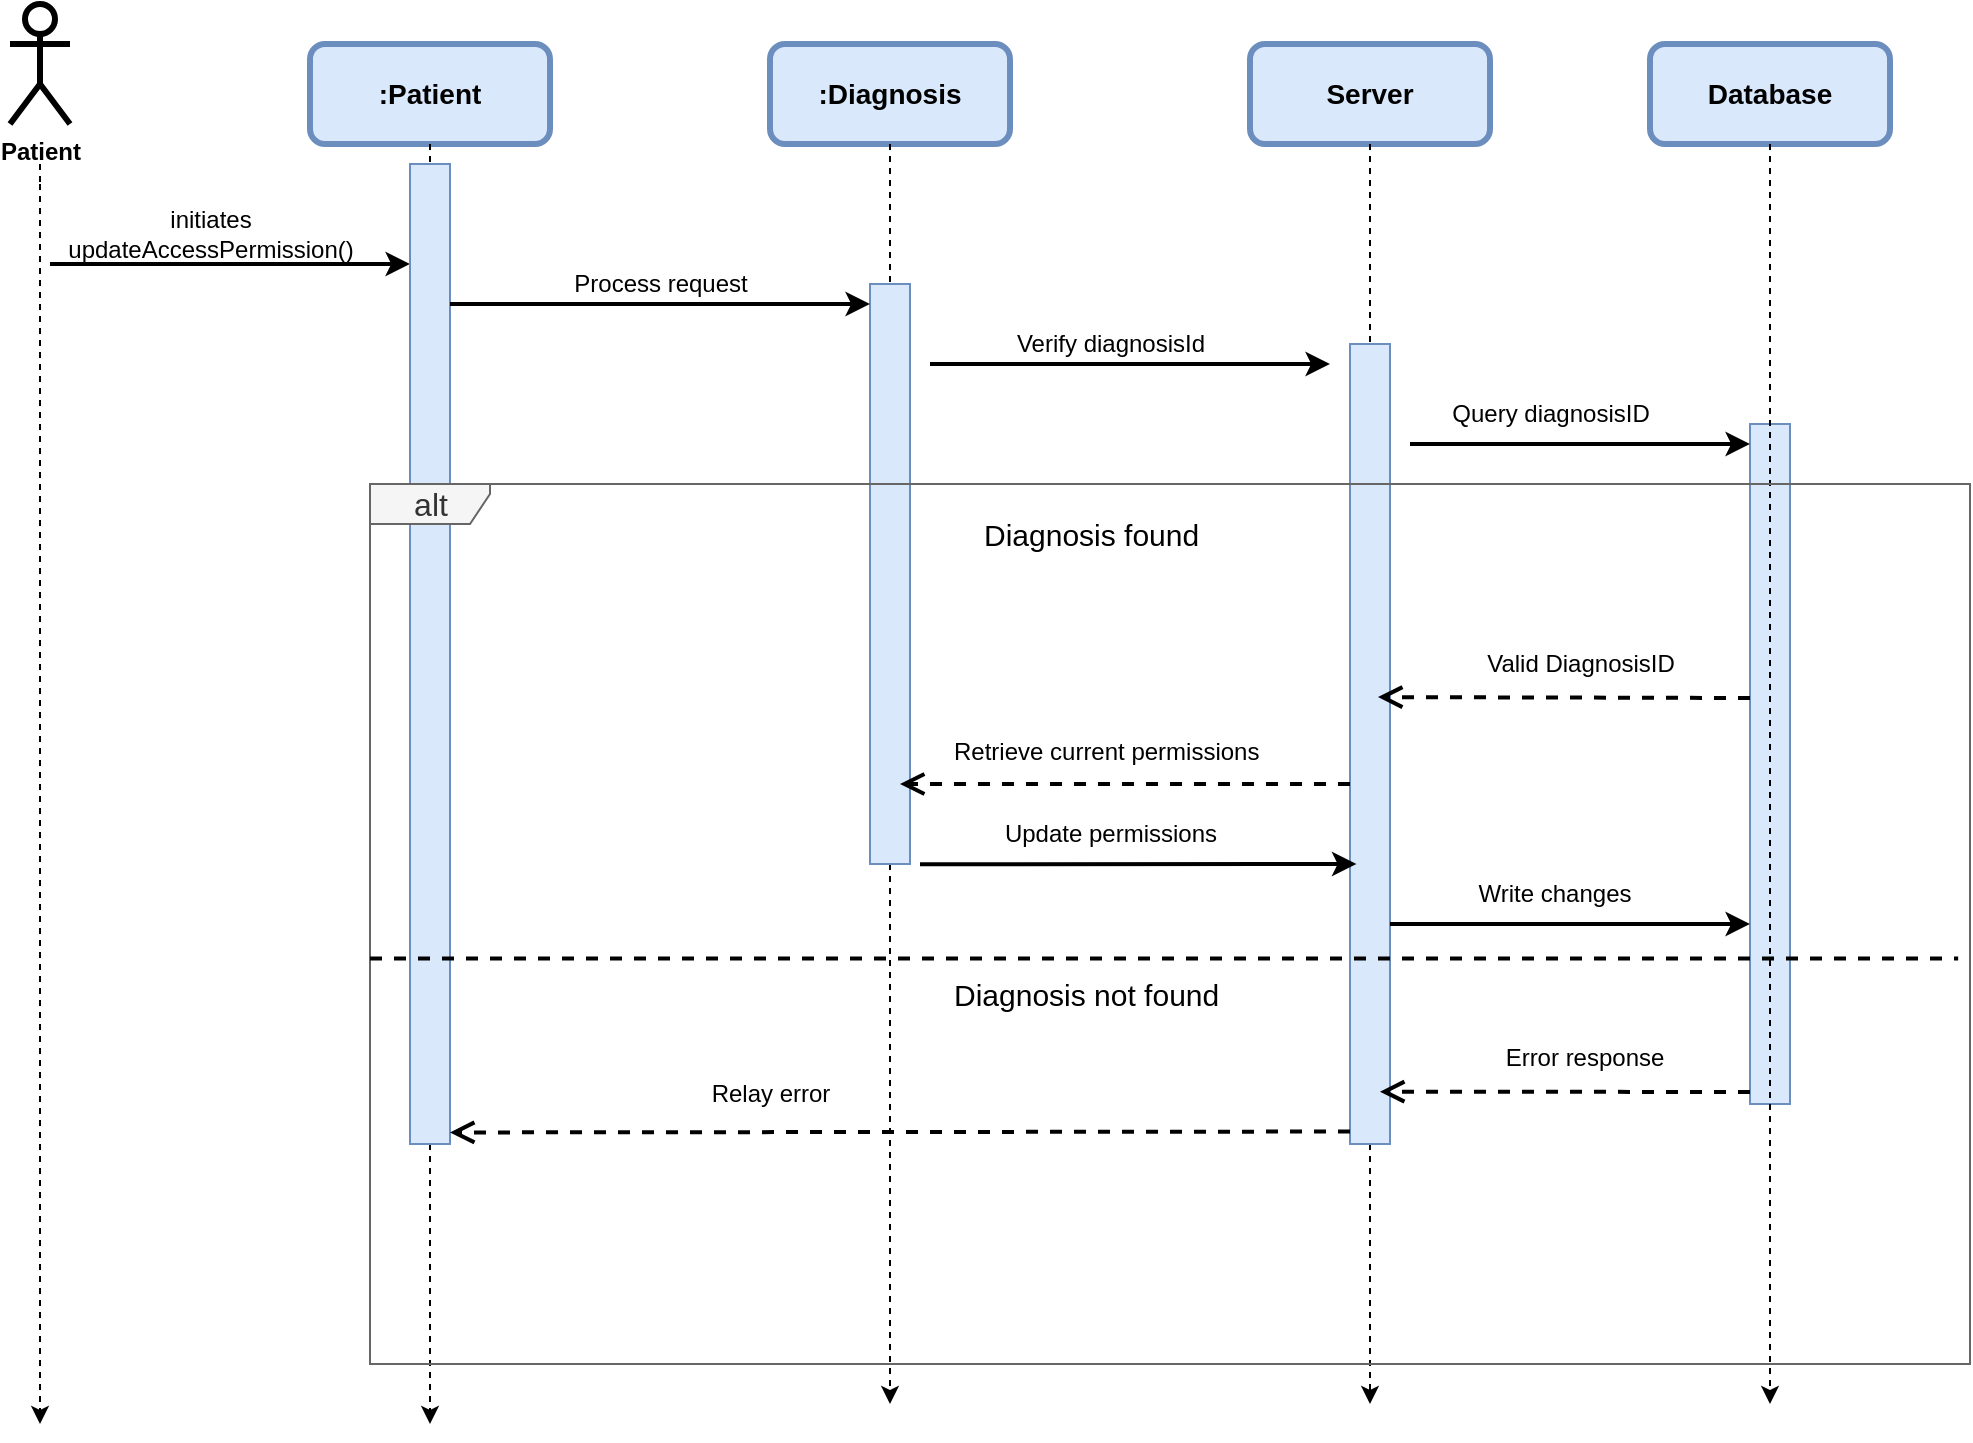 <mxfile>
    <diagram id="lCZvKBvB0qkh4haovhoW" name="Page-1">
        <mxGraphModel dx="1078" dy="765" grid="1" gridSize="10" guides="1" tooltips="1" connect="1" arrows="1" fold="1" page="1" pageScale="1" pageWidth="850" pageHeight="1100" background="#ffffff" math="0" shadow="0">
            <root>
                <mxCell id="0"/>
                <mxCell id="1" parent="0"/>
                <mxCell id="2" value="&lt;b&gt;Patient&lt;br&gt;&lt;/b&gt;" style="shape=umlActor;verticalLabelPosition=bottom;verticalAlign=top;html=1;outlineConnect=0;strokeWidth=3;rounded=1;" parent="1" vertex="1">
                    <mxGeometry x="60" y="20" width="30" height="60" as="geometry"/>
                </mxCell>
                <mxCell id="3" style="edgeStyle=none;html=1;dashed=1;strokeWidth=1;startArrow=none;" parent="1" edge="1">
                    <mxGeometry relative="1" as="geometry">
                        <mxPoint x="75" y="730" as="targetPoint"/>
                        <Array as="points">
                            <mxPoint x="75" y="150"/>
                        </Array>
                        <mxPoint x="75" y="110" as="sourcePoint"/>
                    </mxGeometry>
                </mxCell>
                <mxCell id="4" value="" style="endArrow=classic;html=1;strokeWidth=2;" parent="1" edge="1">
                    <mxGeometry relative="1" as="geometry">
                        <mxPoint x="80" y="150" as="sourcePoint"/>
                        <mxPoint x="260" y="150" as="targetPoint"/>
                    </mxGeometry>
                </mxCell>
                <mxCell id="5" value="initiates &lt;br&gt;updateAccessPermission()" style="text;html=1;align=center;verticalAlign=middle;resizable=0;points=[];autosize=1;strokeColor=none;fillColor=none;" parent="1" vertex="1">
                    <mxGeometry x="75" y="115" width="170" height="40" as="geometry"/>
                </mxCell>
                <mxCell id="6" value="&lt;span style=&quot;font-size: 14px;&quot;&gt;&lt;b&gt;&lt;font color=&quot;#000000&quot;&gt;:Patient&lt;/font&gt;&lt;/b&gt;&lt;/span&gt;" style="rounded=1;whiteSpace=wrap;html=1;strokeWidth=3;fillColor=#dae8fc;strokeColor=#6c8ebf;" parent="1" vertex="1">
                    <mxGeometry x="210" y="40" width="120" height="50" as="geometry"/>
                </mxCell>
                <mxCell id="7" style="edgeStyle=none;html=1;exitX=0.5;exitY=1;exitDx=0;exitDy=0;dashed=1;strokeWidth=1;startArrow=none;" parent="1" source="12" edge="1">
                    <mxGeometry relative="1" as="geometry">
                        <mxPoint x="270" y="730" as="targetPoint"/>
                        <Array as="points"/>
                        <mxPoint x="85" y="60" as="sourcePoint"/>
                    </mxGeometry>
                </mxCell>
                <mxCell id="8" value="&lt;span style=&quot;font-size: 14px;&quot;&gt;&lt;b&gt;&lt;font color=&quot;#000000&quot;&gt;:Diagnosis&lt;/font&gt;&lt;/b&gt;&lt;/span&gt;" style="rounded=1;whiteSpace=wrap;html=1;strokeWidth=3;fillColor=#dae8fc;strokeColor=#6c8ebf;" parent="1" vertex="1">
                    <mxGeometry x="440" y="40" width="120" height="50" as="geometry"/>
                </mxCell>
                <mxCell id="9" style="edgeStyle=none;html=1;dashed=1;strokeWidth=1;" parent="1" source="8" edge="1">
                    <mxGeometry relative="1" as="geometry">
                        <mxPoint x="500" y="720" as="targetPoint"/>
                        <Array as="points"/>
                        <mxPoint x="480" y="100" as="sourcePoint"/>
                    </mxGeometry>
                </mxCell>
                <mxCell id="10" value="" style="html=1;points=[];perimeter=orthogonalPerimeter;fontSize=13;fillColor=#dae8fc;strokeColor=#6c8ebf;" parent="1" vertex="1">
                    <mxGeometry x="490" y="160" width="20" height="290" as="geometry"/>
                </mxCell>
                <mxCell id="11" value="" style="edgeStyle=none;html=1;exitX=0.5;exitY=1;exitDx=0;exitDy=0;dashed=1;strokeWidth=1;endArrow=none;" parent="1" source="6" target="12" edge="1">
                    <mxGeometry relative="1" as="geometry">
                        <mxPoint x="270" y="570" as="targetPoint"/>
                        <Array as="points"/>
                        <mxPoint x="270" y="90" as="sourcePoint"/>
                    </mxGeometry>
                </mxCell>
                <mxCell id="12" value="" style="html=1;points=[];perimeter=orthogonalPerimeter;fontSize=13;fillColor=#dae8fc;strokeColor=#6c8ebf;" parent="1" vertex="1">
                    <mxGeometry x="260" y="100" width="20" height="490" as="geometry"/>
                </mxCell>
                <mxCell id="13" value="" style="endArrow=classic;html=1;strokeWidth=2;" parent="1" edge="1">
                    <mxGeometry relative="1" as="geometry">
                        <mxPoint x="280" y="170" as="sourcePoint"/>
                        <mxPoint x="490" y="170" as="targetPoint"/>
                        <Array as="points">
                            <mxPoint x="380" y="170"/>
                        </Array>
                    </mxGeometry>
                </mxCell>
                <mxCell id="14" value="Process request" style="text;html=1;align=center;verticalAlign=middle;resizable=0;points=[];autosize=1;strokeColor=none;fillColor=none;" parent="1" vertex="1">
                    <mxGeometry x="330" y="145" width="110" height="30" as="geometry"/>
                </mxCell>
                <mxCell id="15" value="&lt;span style=&quot;font-size: 14px;&quot;&gt;&lt;b&gt;&lt;font color=&quot;#000000&quot;&gt;Server&lt;/font&gt;&lt;/b&gt;&lt;/span&gt;" style="rounded=1;whiteSpace=wrap;html=1;strokeWidth=3;fillColor=#dae8fc;strokeColor=#6c8ebf;" parent="1" vertex="1">
                    <mxGeometry x="680" y="40" width="120" height="50" as="geometry"/>
                </mxCell>
                <mxCell id="16" value="" style="endArrow=classic;html=1;strokeWidth=2;" parent="1" edge="1">
                    <mxGeometry relative="1" as="geometry">
                        <mxPoint x="520" y="200" as="sourcePoint"/>
                        <mxPoint x="720" y="200" as="targetPoint"/>
                        <Array as="points"/>
                    </mxGeometry>
                </mxCell>
                <mxCell id="17" style="edgeStyle=none;html=1;dashed=1;strokeWidth=1;exitX=0.5;exitY=1;exitDx=0;exitDy=0;startArrow=none;" parent="1" source="19" edge="1">
                    <mxGeometry relative="1" as="geometry">
                        <mxPoint x="740" y="720" as="targetPoint"/>
                        <Array as="points">
                            <mxPoint x="740" y="720"/>
                        </Array>
                        <mxPoint x="510" y="100" as="sourcePoint"/>
                    </mxGeometry>
                </mxCell>
                <mxCell id="18" value="" style="edgeStyle=none;html=1;dashed=1;strokeWidth=1;exitX=0.5;exitY=1;exitDx=0;exitDy=0;endArrow=none;" parent="1" source="15" target="19" edge="1">
                    <mxGeometry relative="1" as="geometry">
                        <mxPoint x="740" y="720" as="targetPoint"/>
                        <Array as="points"/>
                        <mxPoint x="740" y="90" as="sourcePoint"/>
                    </mxGeometry>
                </mxCell>
                <mxCell id="19" value="" style="html=1;points=[];perimeter=orthogonalPerimeter;fontSize=13;fillColor=#dae8fc;strokeColor=#6c8ebf;" parent="1" vertex="1">
                    <mxGeometry x="730" y="190" width="20" height="400" as="geometry"/>
                </mxCell>
                <mxCell id="20" value="" style="edgeStyle=none;html=1;dashed=1;strokeWidth=1;startArrow=none;endArrow=none;" parent="1" edge="1">
                    <mxGeometry relative="1" as="geometry">
                        <mxPoint x="75" y="110" as="targetPoint"/>
                        <Array as="points"/>
                        <mxPoint x="75" y="100" as="sourcePoint"/>
                    </mxGeometry>
                </mxCell>
                <mxCell id="22" value="Verify diagnosisId" style="text;html=1;align=center;verticalAlign=middle;resizable=0;points=[];autosize=1;strokeColor=none;fillColor=none;" parent="1" vertex="1">
                    <mxGeometry x="550" y="175" width="120" height="30" as="geometry"/>
                </mxCell>
                <mxCell id="40" value="&lt;span style=&quot;font-size: 14px;&quot;&gt;&lt;b&gt;&lt;font color=&quot;#000000&quot;&gt;Database&lt;/font&gt;&lt;/b&gt;&lt;/span&gt;" style="rounded=1;whiteSpace=wrap;html=1;strokeWidth=3;fillColor=#dae8fc;strokeColor=#6c8ebf;" parent="1" vertex="1">
                    <mxGeometry x="880" y="40" width="120" height="50" as="geometry"/>
                </mxCell>
                <mxCell id="41" value="" style="html=1;points=[];perimeter=orthogonalPerimeter;fontSize=13;fillColor=#dae8fc;strokeColor=#6c8ebf;" parent="1" vertex="1">
                    <mxGeometry x="930" y="230" width="20" height="340" as="geometry"/>
                </mxCell>
                <mxCell id="46" style="edgeStyle=none;html=1;dashed=1;strokeWidth=1;exitX=0.5;exitY=1;exitDx=0;exitDy=0;" parent="1" source="40" edge="1">
                    <mxGeometry relative="1" as="geometry">
                        <mxPoint x="940" y="720" as="targetPoint"/>
                        <Array as="points"/>
                        <mxPoint x="510" y="100" as="sourcePoint"/>
                    </mxGeometry>
                </mxCell>
                <mxCell id="47" value="" style="endArrow=classic;html=1;strokeWidth=2;" parent="1" target="41" edge="1">
                    <mxGeometry relative="1" as="geometry">
                        <mxPoint x="760" y="240" as="sourcePoint"/>
                        <mxPoint x="930" y="230" as="targetPoint"/>
                        <Array as="points"/>
                    </mxGeometry>
                </mxCell>
                <mxCell id="48" value="Query diagnosisID" style="text;html=1;align=center;verticalAlign=middle;resizable=0;points=[];autosize=1;strokeColor=none;fillColor=none;" parent="1" vertex="1">
                    <mxGeometry x="770" y="210" width="120" height="30" as="geometry"/>
                </mxCell>
                <mxCell id="49" value="&lt;font style=&quot;font-size: 16px;&quot;&gt;alt&lt;/font&gt;" style="shape=umlFrame;tabWidth=110;tabHeight=30;tabPosition=left;html=1;boundedLbl=1;labelInHeader=1;width=60;height=20;rounded=0;shadow=0;glass=0;sketch=0;fontSize=15;fillColor=#f5f5f5;fontColor=#333333;strokeColor=#666666;" parent="1" vertex="1">
                    <mxGeometry x="240" y="260" width="800" height="440" as="geometry"/>
                </mxCell>
                <mxCell id="50" value="Diagnosis found" style="text;rounded=0;shadow=0;glass=0;sketch=0;fontSize=15;" parent="49" vertex="1">
                    <mxGeometry width="100" height="20" relative="1" as="geometry">
                        <mxPoint x="305" y="10" as="offset"/>
                    </mxGeometry>
                </mxCell>
                <mxCell id="51" value="" style="line;strokeWidth=2;dashed=1;labelPosition=center;verticalLabelPosition=bottom;align=left;verticalAlign=top;spacingLeft=20;spacingTop=15;rounded=0;shadow=0;glass=0;sketch=0;fontSize=16;" parent="49" vertex="1">
                    <mxGeometry x="0.001" y="228.464" width="794.074" height="17.6" as="geometry"/>
                </mxCell>
                <mxCell id="52" value="Diagnosis not found" style="text;rounded=0;shadow=0;glass=0;sketch=0;fontSize=15;" parent="49" vertex="1">
                    <mxGeometry width="100" height="60" relative="1" as="geometry">
                        <mxPoint x="290" y="240" as="offset"/>
                    </mxGeometry>
                </mxCell>
                <mxCell id="53" value="Valid DiagnosisID" style="text;html=1;align=center;verticalAlign=middle;resizable=0;points=[];autosize=1;strokeColor=none;fillColor=none;" parent="49" vertex="1">
                    <mxGeometry x="545.001" y="75.119" width="120" height="30" as="geometry"/>
                </mxCell>
                <mxCell id="54" value="" style="html=1;verticalAlign=bottom;endArrow=open;dashed=1;endSize=8;strokeWidth=2;fontSize=13;entryX=1.042;entryY=0.315;entryDx=0;entryDy=0;entryPerimeter=0;" parent="49" edge="1">
                    <mxGeometry x="0.422" relative="1" as="geometry">
                        <mxPoint x="690" y="107" as="sourcePoint"/>
                        <mxPoint x="504.006" y="106.545" as="targetPoint"/>
                        <mxPoint as="offset"/>
                    </mxGeometry>
                </mxCell>
                <mxCell id="55" value="Retrieve current permissions" style="text;whiteSpace=wrap;html=1;" parent="49" vertex="1">
                    <mxGeometry x="289.998" y="119.997" width="249.351" height="62.857" as="geometry"/>
                </mxCell>
                <mxCell id="56" value="" style="html=1;verticalAlign=bottom;endArrow=open;dashed=1;endSize=8;strokeWidth=2;fontSize=13;entryX=1.042;entryY=0.315;entryDx=0;entryDy=0;entryPerimeter=0;" parent="49" edge="1">
                    <mxGeometry x="0.422" relative="1" as="geometry">
                        <mxPoint x="490" y="323.77" as="sourcePoint"/>
                        <mxPoint x="40.001" y="324.217" as="targetPoint"/>
                        <mxPoint as="offset"/>
                    </mxGeometry>
                </mxCell>
                <mxCell id="59" value="" style="html=1;verticalAlign=bottom;endArrow=open;dashed=1;endSize=8;strokeWidth=2;fontSize=13;entryX=1.042;entryY=0.315;entryDx=0;entryDy=0;entryPerimeter=0;" parent="49" edge="1">
                    <mxGeometry x="0.422" relative="1" as="geometry">
                        <mxPoint x="690" y="304" as="sourcePoint"/>
                        <mxPoint x="504.998" y="303.811" as="targetPoint"/>
                        <mxPoint as="offset"/>
                        <Array as="points"/>
                    </mxGeometry>
                </mxCell>
                <mxCell id="60" value="Error response" style="text;html=1;align=center;verticalAlign=middle;resizable=0;points=[];autosize=1;strokeColor=none;fillColor=none;" parent="49" vertex="1">
                    <mxGeometry x="556.665" y="272.386" width="100" height="30" as="geometry"/>
                </mxCell>
                <mxCell id="61" value="" style="html=1;verticalAlign=bottom;endArrow=open;dashed=1;endSize=8;strokeWidth=2;fontSize=13;" parent="49" edge="1">
                    <mxGeometry x="0.422" relative="1" as="geometry">
                        <mxPoint x="490" y="150" as="sourcePoint"/>
                        <mxPoint x="265" y="150.0" as="targetPoint"/>
                        <mxPoint as="offset"/>
                        <Array as="points"/>
                    </mxGeometry>
                </mxCell>
                <mxCell id="62" value="Relay error" style="text;html=1;align=center;verticalAlign=middle;resizable=0;points=[];autosize=1;strokeColor=none;fillColor=none;" parent="49" vertex="1">
                    <mxGeometry x="160.001" y="289.997" width="80" height="30" as="geometry"/>
                </mxCell>
                <mxCell id="67" value="" style="endArrow=classic;html=1;strokeWidth=2;entryX=-0.089;entryY=0.179;entryDx=0;entryDy=0;entryPerimeter=0;" parent="49" edge="1">
                    <mxGeometry relative="1" as="geometry">
                        <mxPoint x="275" y="190.18" as="sourcePoint"/>
                        <mxPoint x="493.22" y="190.0" as="targetPoint"/>
                    </mxGeometry>
                </mxCell>
                <mxCell id="68" value="Update permissions" style="text;html=1;align=center;verticalAlign=middle;resizable=0;points=[];autosize=1;strokeColor=none;fillColor=none;" parent="49" vertex="1">
                    <mxGeometry x="305.001" y="159.997" width="130" height="30" as="geometry"/>
                </mxCell>
                <mxCell id="70" value="" style="endArrow=classic;html=1;strokeWidth=2;" parent="49" edge="1">
                    <mxGeometry relative="1" as="geometry">
                        <mxPoint x="510" y="220" as="sourcePoint"/>
                        <mxPoint x="690" y="220" as="targetPoint"/>
                    </mxGeometry>
                </mxCell>
                <mxCell id="71" value="Write changes" style="text;html=1;align=center;verticalAlign=middle;resizable=0;points=[];autosize=1;strokeColor=none;fillColor=none;" parent="49" vertex="1">
                    <mxGeometry x="541.66" y="190" width="100" height="30" as="geometry"/>
                </mxCell>
            </root>
        </mxGraphModel>
    </diagram>
</mxfile>